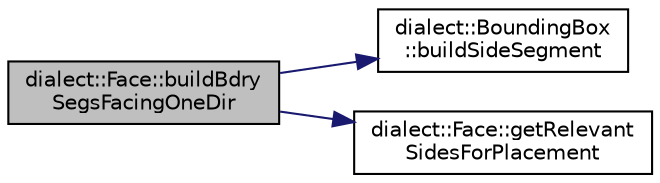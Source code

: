 digraph "dialect::Face::buildBdrySegsFacingOneDir"
{
  edge [fontname="Helvetica",fontsize="10",labelfontname="Helvetica",labelfontsize="10"];
  node [fontname="Helvetica",fontsize="10",shape=record];
  rankdir="LR";
  Node6 [label="dialect::Face::buildBdry\lSegsFacingOneDir",height=0.2,width=0.4,color="black", fillcolor="grey75", style="filled", fontcolor="black"];
  Node6 -> Node7 [color="midnightblue",fontsize="10",style="solid",fontname="Helvetica"];
  Node7 [label="dialect::BoundingBox\l::buildSideSegment",height=0.2,width=0.4,color="black", fillcolor="white", style="filled",URL="$structdialect_1_1BoundingBox.html#a46d3a32da6da210ee41a945fc10184f8",tooltip="Build a LineSegment representing a side of the box. "];
  Node6 -> Node8 [color="midnightblue",fontsize="10",style="solid",fontname="Helvetica"];
  Node8 [label="dialect::Face::getRelevant\lSidesForPlacement",height=0.2,width=0.4,color="black", fillcolor="white", style="filled",URL="$classdialect_1_1Face.html#a5e01f272e55794796d2797bc6507bbc7",tooltip="Get a vector of all Sides that are relevant to a given TreePlacement. "];
}
